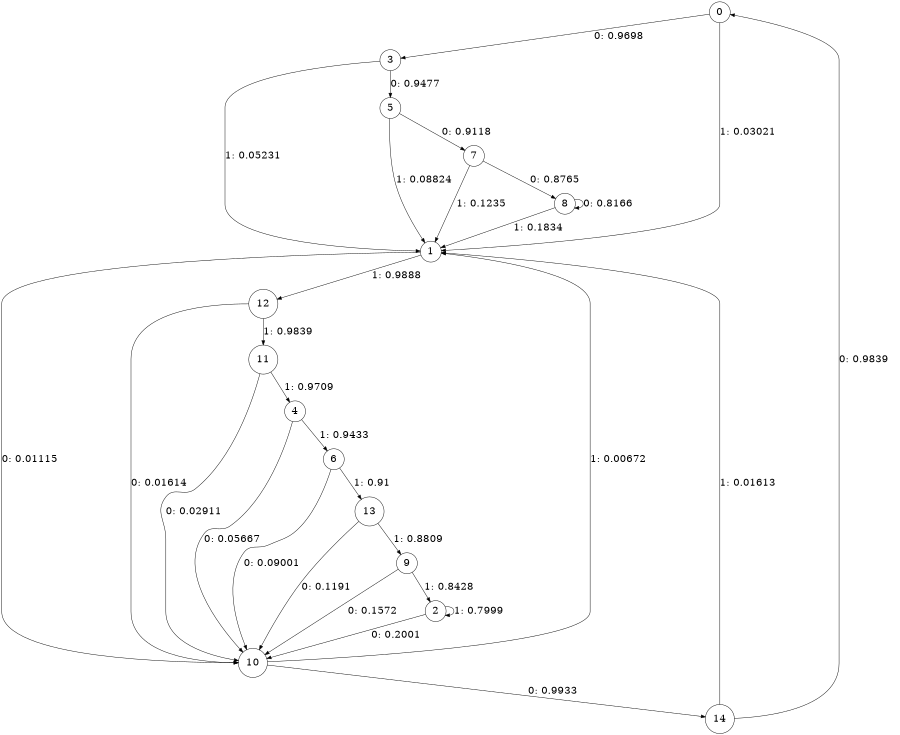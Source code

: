 digraph "ch2_random_source_L9" {
size = "6,8.5";
ratio = "fill";
node [shape = circle];
node [fontsize = 24];
edge [fontsize = 24];
0 -> 3 [label = "0: 0.9698   "];
0 -> 1 [label = "1: 0.03021  "];
1 -> 10 [label = "0: 0.01115  "];
1 -> 12 [label = "1: 0.9888   "];
2 -> 10 [label = "0: 0.2001   "];
2 -> 2 [label = "1: 0.7999   "];
3 -> 5 [label = "0: 0.9477   "];
3 -> 1 [label = "1: 0.05231  "];
4 -> 10 [label = "0: 0.05667  "];
4 -> 6 [label = "1: 0.9433   "];
5 -> 7 [label = "0: 0.9118   "];
5 -> 1 [label = "1: 0.08824  "];
6 -> 10 [label = "0: 0.09001  "];
6 -> 13 [label = "1: 0.91     "];
7 -> 8 [label = "0: 0.8765   "];
7 -> 1 [label = "1: 0.1235   "];
8 -> 8 [label = "0: 0.8166   "];
8 -> 1 [label = "1: 0.1834   "];
9 -> 10 [label = "0: 0.1572   "];
9 -> 2 [label = "1: 0.8428   "];
10 -> 14 [label = "0: 0.9933   "];
10 -> 1 [label = "1: 0.00672  "];
11 -> 10 [label = "0: 0.02911  "];
11 -> 4 [label = "1: 0.9709   "];
12 -> 10 [label = "0: 0.01614  "];
12 -> 11 [label = "1: 0.9839   "];
13 -> 10 [label = "0: 0.1191   "];
13 -> 9 [label = "1: 0.8809   "];
14 -> 0 [label = "0: 0.9839   "];
14 -> 1 [label = "1: 0.01613  "];
}